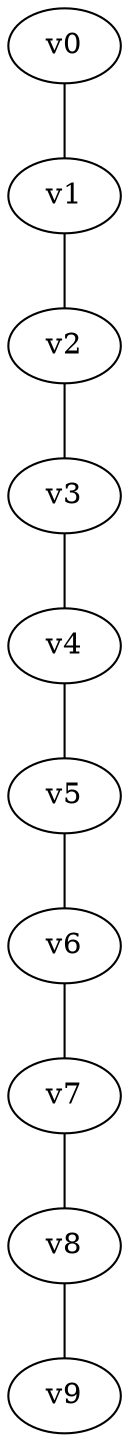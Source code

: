 // DFS tree produced by graphlab
graph gn10_dfs {
v0 -- v1;
v1 -- v2;
v2 -- v3;
v3 -- v4;
v4 -- v5;
v5 -- v6;
v6 -- v7;
v7 -- v8;
v8 -- v9;
}
// vertices = 10
// edges = 9
// runtime = 0 sec
// memory = 13 MB

